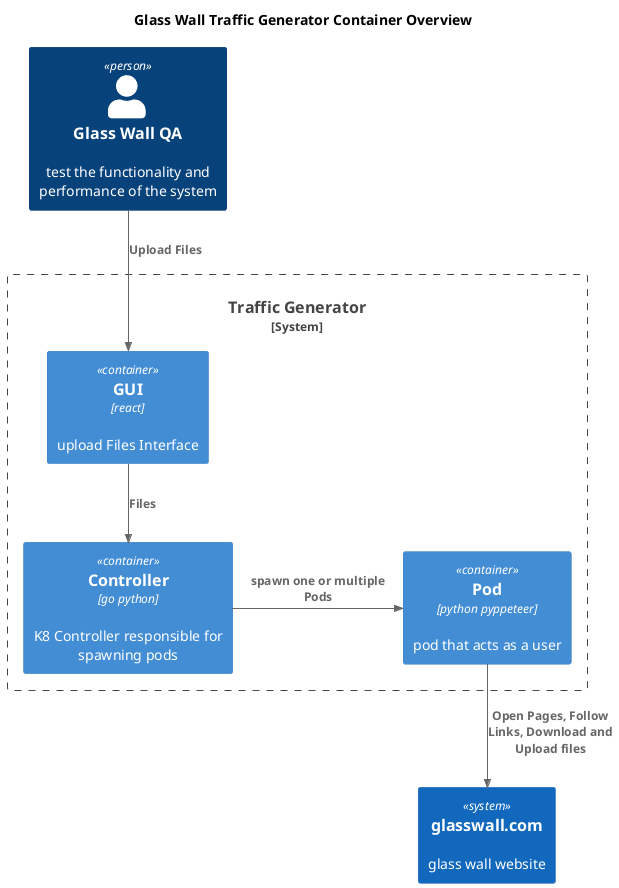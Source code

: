 @startuml
!include <c4/C4_Container.puml>  

title Glass Wall Traffic Generator Container Overview

Person(tester, "Glass Wall QA", "test the functionality and performance of the system")

System_Boundary(c0, "Traffic Generator") {
    Container(gui, "GUI", "react", "upload Files Interface")
    Container(controller, Controller, "go python", "K8 Controller responsible for spawning pods")
    Container(user_pod, Pod, "python pyppeteer", "pod that acts as a user")
}

System(website, "glasswall.com", "glass wall website")

Rel(tester, gui, "Upload Files")
Rel(gui, controller, "Files")
Rel(user_pod, website, "Open Pages, Follow Links, Download and Upload files")
Rel_Right(controller, user_pod, "spawn one or multiple Pods")

@enduml
